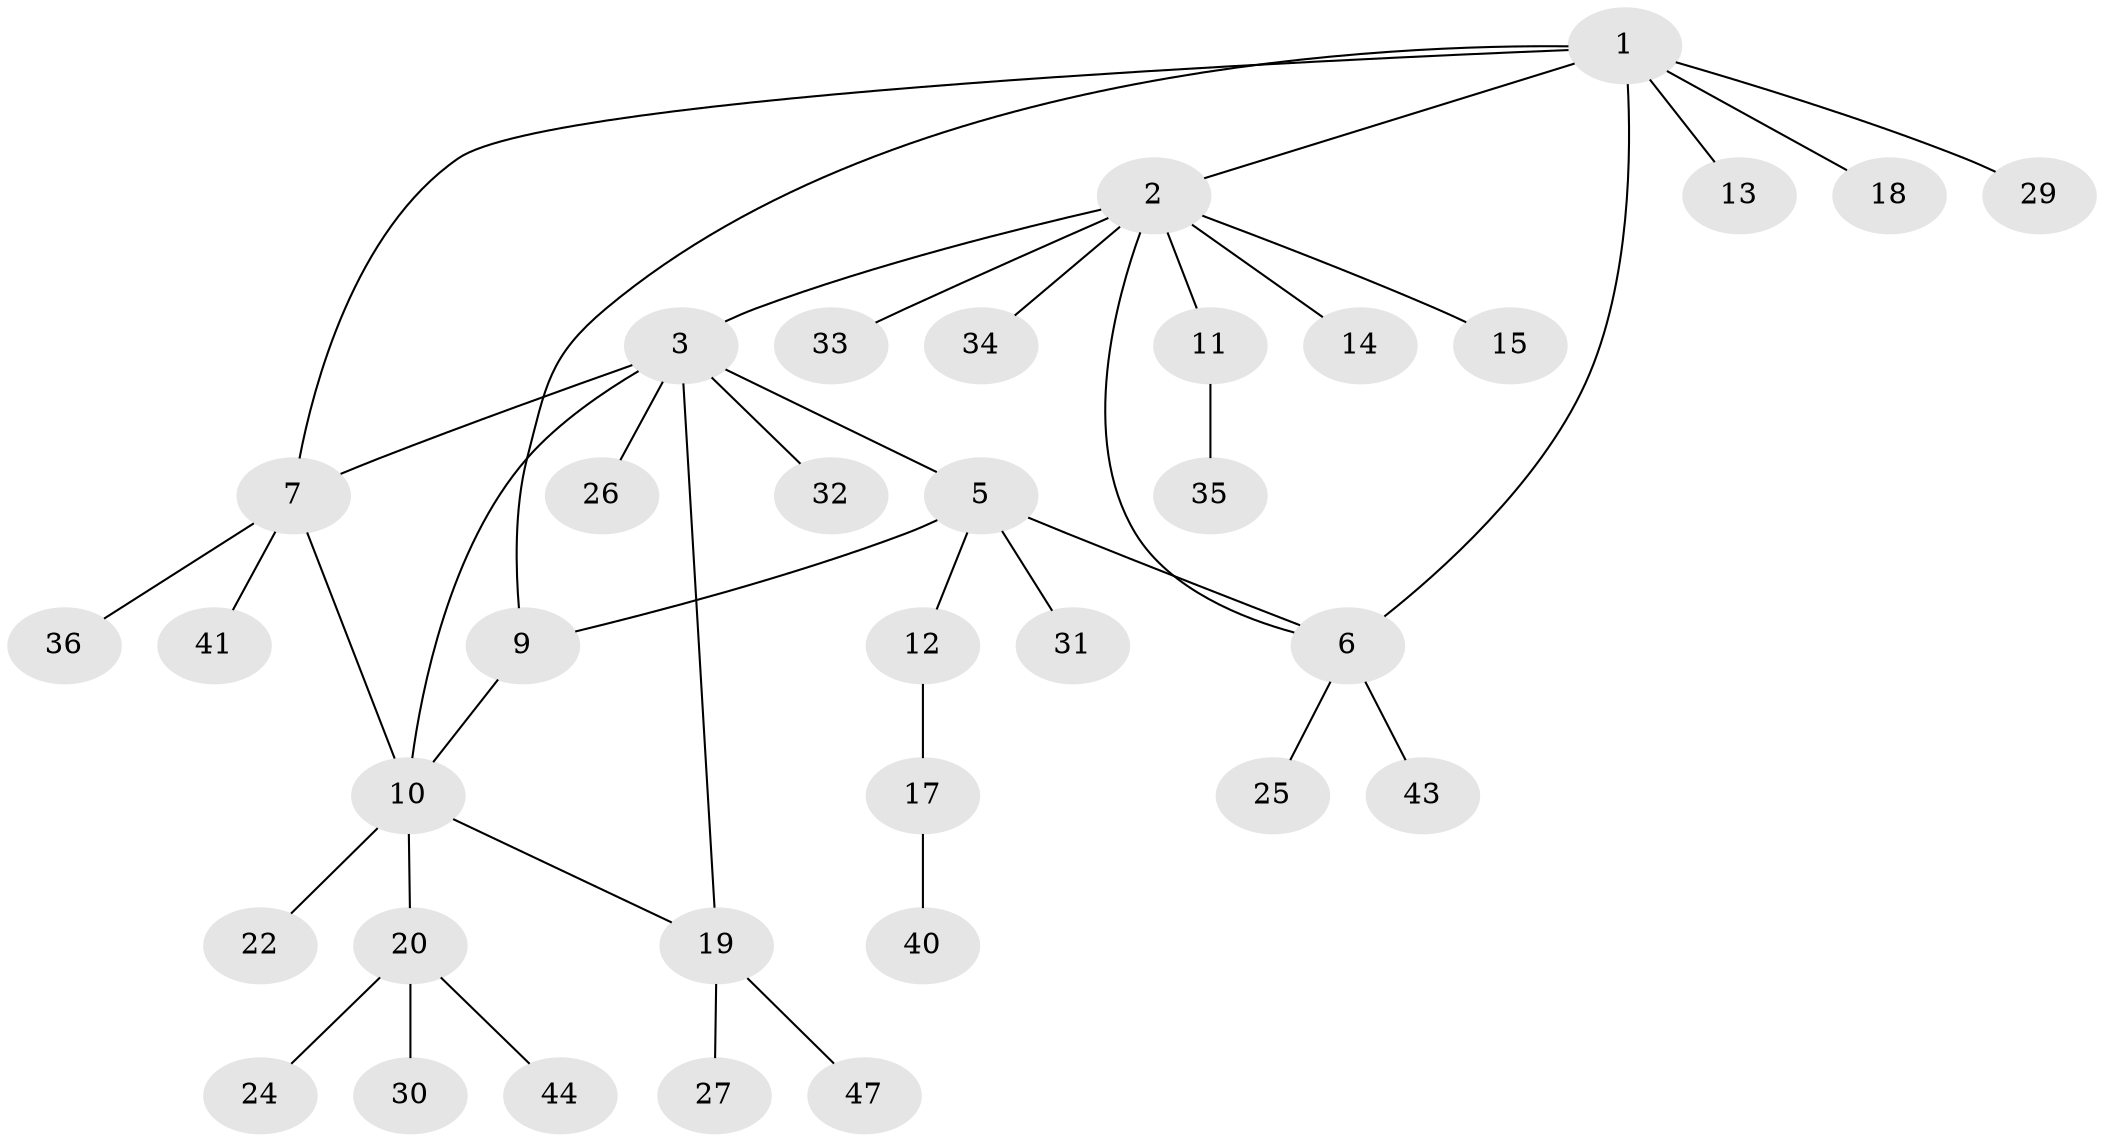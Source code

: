 // original degree distribution, {6: 0.08333333333333333, 4: 0.0625, 7: 0.041666666666666664, 3: 0.125, 2: 0.10416666666666667, 1: 0.5625, 5: 0.020833333333333332}
// Generated by graph-tools (version 1.1) at 2025/11/02/27/25 16:11:31]
// undirected, 35 vertices, 41 edges
graph export_dot {
graph [start="1"]
  node [color=gray90,style=filled];
  1 [super="+8"];
  2 [super="+4"];
  3 [super="+16"];
  5 [super="+28"];
  6 [super="+21"];
  7 [super="+39"];
  9;
  10 [super="+37"];
  11;
  12 [super="+45"];
  13;
  14;
  15;
  17;
  18;
  19 [super="+23"];
  20 [super="+42"];
  22 [super="+38"];
  24;
  25;
  26;
  27;
  29;
  30;
  31;
  32;
  33;
  34 [super="+48"];
  35 [super="+46"];
  36;
  40;
  41;
  43;
  44;
  47;
  1 -- 2;
  1 -- 6 [weight=2];
  1 -- 9;
  1 -- 13;
  1 -- 29;
  1 -- 18;
  1 -- 7;
  2 -- 11;
  2 -- 14;
  2 -- 33;
  2 -- 34;
  2 -- 3;
  2 -- 6;
  2 -- 15;
  3 -- 7;
  3 -- 10;
  3 -- 32;
  3 -- 19;
  3 -- 26;
  3 -- 5;
  5 -- 6;
  5 -- 9;
  5 -- 12;
  5 -- 31;
  6 -- 25;
  6 -- 43;
  7 -- 10;
  7 -- 36;
  7 -- 41;
  9 -- 10;
  10 -- 20;
  10 -- 22;
  10 -- 19;
  11 -- 35;
  12 -- 17;
  17 -- 40;
  19 -- 47;
  19 -- 27;
  20 -- 24;
  20 -- 30;
  20 -- 44;
}
